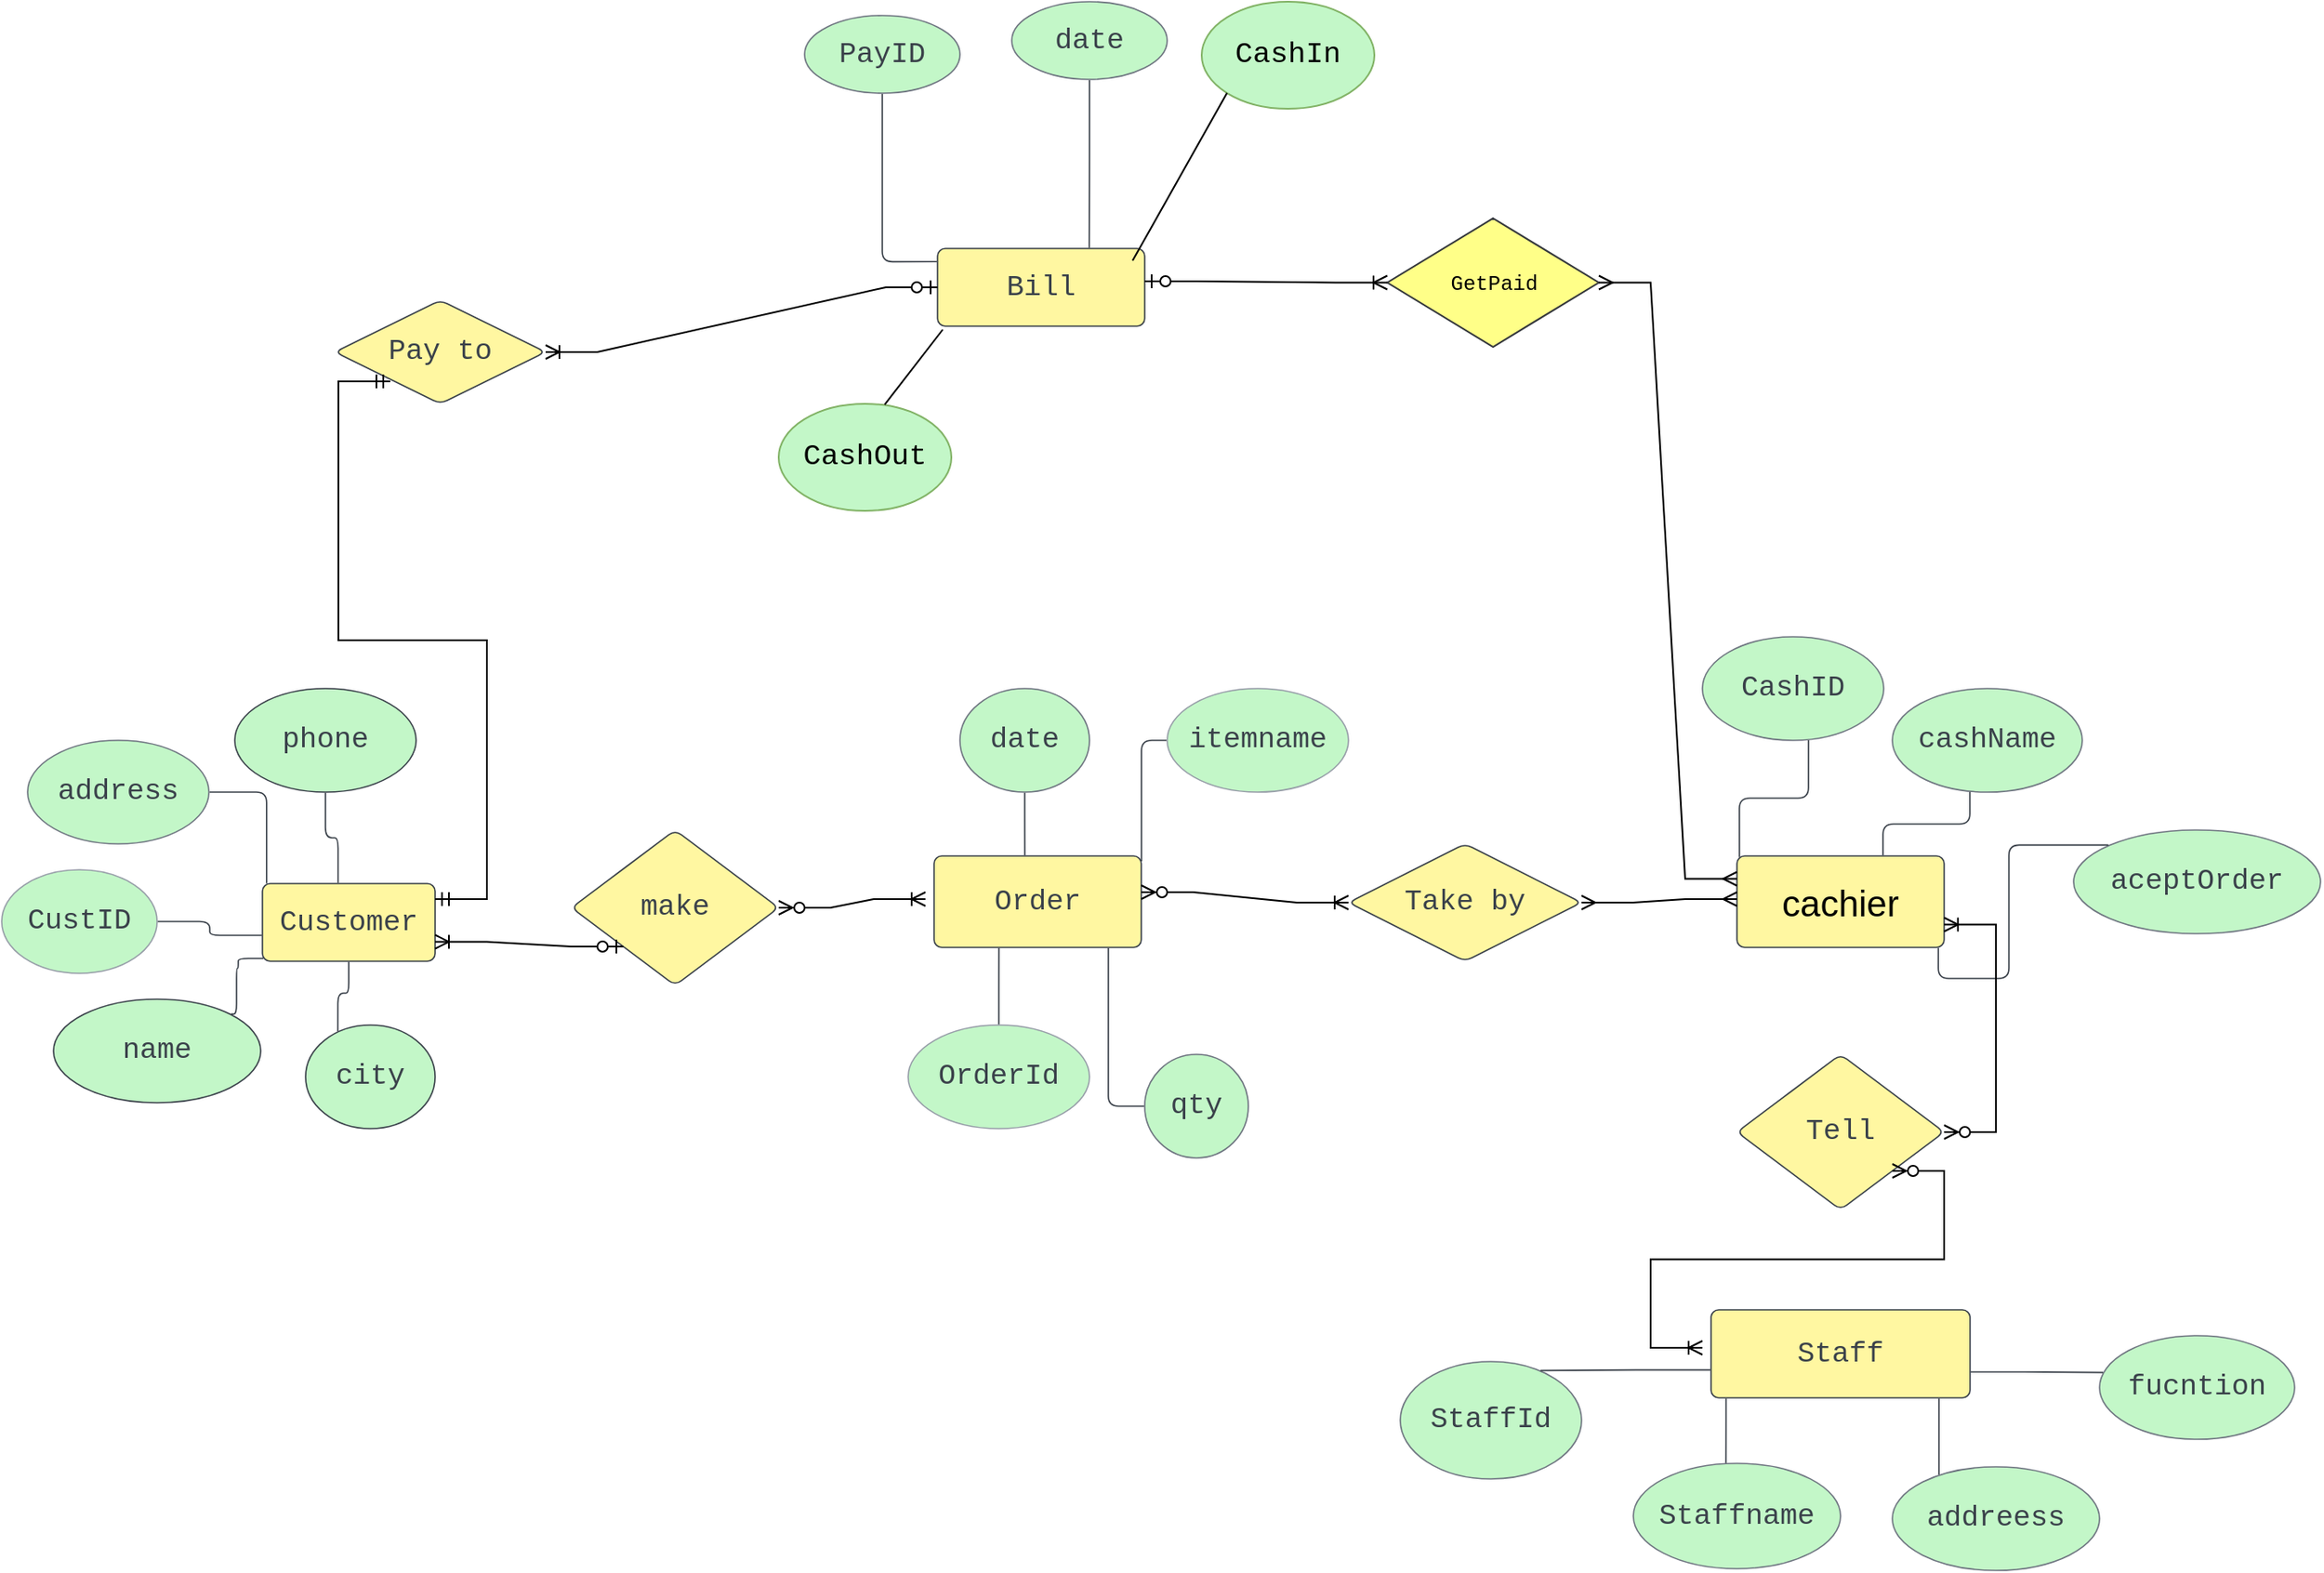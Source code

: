 <mxfile version="21.0.10" type="github">
  <diagram id="R2lEEEUBdFMjLlhIrx00" name="Page-1">
    <mxGraphModel dx="2276" dy="1791" grid="1" gridSize="10" guides="1" tooltips="1" connect="1" arrows="1" fold="1" page="1" pageScale="1" pageWidth="850" pageHeight="1100" math="0" shadow="0" extFonts="Permanent Marker^https://fonts.googleapis.com/css?family=Permanent+Marker">
      <root>
        <mxCell id="0" />
        <mxCell id="1" parent="0" />
        <mxCell id="xwGyqiBsa3P__e-ReU4B-61" value="" style="html=1;jettySize=18;whiteSpace=wrap;fontSize=13;strokeColor=#3a414a;strokeOpacity=100;strokeWidth=0.8;rounded=1;arcSize=12;edgeStyle=orthogonalEdgeStyle;startArrow=none;endArrow=none;exitX=0.5;exitY=1.008;exitPerimeter=0;entryX=0.732;entryY=-0.008;entryPerimeter=0;lucidId=eeUHVKAVvXch;" edge="1" parent="1" source="xwGyqiBsa3P__e-ReU4B-114" target="xwGyqiBsa3P__e-ReU4B-109">
          <mxGeometry width="100" height="100" relative="1" as="geometry">
            <Array as="points" />
          </mxGeometry>
        </mxCell>
        <mxCell id="xwGyqiBsa3P__e-ReU4B-63" value="name" style="html=1;overflow=block;blockSpacing=1;whiteSpace=wrap;ellipse;fontSize=16.7;fontFamily=Cousine;fontColor=#3a414a;spacing=3.8;strokeColor=#3a414a;strokeOpacity=100;fillOpacity=100;rounded=1;absoluteArcSize=1;arcSize=9;fillColor=#c3f7c8;strokeWidth=0.8;lucidId=LPOH_tGrGMsU;" vertex="1" parent="1">
          <mxGeometry x="-515" y="378" width="120" height="60" as="geometry" />
        </mxCell>
        <mxCell id="xwGyqiBsa3P__e-ReU4B-64" value="CustID" style="html=1;overflow=block;blockSpacing=1;whiteSpace=wrap;ellipse;fontSize=16.7;fontFamily=Cousine;fontColor=#3a414a;spacing=3.8;strokeColor=#979ea8;strokeOpacity=100;fillOpacity=100;rounded=1;absoluteArcSize=1;arcSize=9;fillColor=#c3f7c8;strokeWidth=0.8;lucidId=8POHH9~_UVQ9;" vertex="1" parent="1">
          <mxGeometry x="-545" y="303" width="90" height="60" as="geometry" />
        </mxCell>
        <mxCell id="xwGyqiBsa3P__e-ReU4B-65" value="address" style="html=1;overflow=block;blockSpacing=1;whiteSpace=wrap;ellipse;fontSize=16.7;fontFamily=Cousine;fontColor=#3a414a;spacing=3.8;strokeColor=#6f7681;strokeOpacity=100;fillOpacity=100;rounded=1;absoluteArcSize=1;arcSize=9;fillColor=#c3f7c8;strokeWidth=0.8;lucidId=sQOHMfVJUatZ;" vertex="1" parent="1">
          <mxGeometry x="-530" y="228" width="105" height="60" as="geometry" />
        </mxCell>
        <mxCell id="xwGyqiBsa3P__e-ReU4B-66" value="phone" style="html=1;overflow=block;blockSpacing=1;whiteSpace=wrap;ellipse;fontSize=16.7;fontFamily=Cousine;fontColor=#3a414a;spacing=3.8;strokeColor=#3a414a;strokeOpacity=100;fillOpacity=100;rounded=1;absoluteArcSize=1;arcSize=9;fillColor=#c3f7c8;strokeWidth=0.8;lucidId=pROH1JubrnOE;" vertex="1" parent="1">
          <mxGeometry x="-410" y="198" width="105" height="60" as="geometry" />
        </mxCell>
        <mxCell id="xwGyqiBsa3P__e-ReU4B-67" value="city" style="html=1;overflow=block;blockSpacing=1;whiteSpace=wrap;ellipse;fontSize=16.7;fontFamily=Cousine;fontColor=#3a414a;spacing=3.8;strokeColor=#3a414a;strokeOpacity=100;fillOpacity=100;rounded=1;absoluteArcSize=1;arcSize=9;fillColor=#c3f7c8;strokeWidth=0.8;lucidId=oSOHFitj4gpD;" vertex="1" parent="1">
          <mxGeometry x="-369" y="393" width="75" height="60" as="geometry" />
        </mxCell>
        <mxCell id="xwGyqiBsa3P__e-ReU4B-68" value="" style="html=1;jettySize=18;whiteSpace=wrap;fontSize=13;strokeColor=#3a414a;strokeOpacity=100;strokeWidth=0.8;rounded=1;arcSize=12;edgeStyle=orthogonalEdgeStyle;startArrow=none;endArrow=none;exitX=0.5;exitY=1.006;exitPerimeter=0;entryX=0.438;entryY=-0.008;entryPerimeter=0;lucidId=6TOH6t5iKAiM;" edge="1" parent="1" source="xwGyqiBsa3P__e-ReU4B-66" target="xwGyqiBsa3P__e-ReU4B-62">
          <mxGeometry width="100" height="100" relative="1" as="geometry">
            <Array as="points" />
          </mxGeometry>
        </mxCell>
        <mxCell id="xwGyqiBsa3P__e-ReU4B-69" value="" style="html=1;jettySize=18;whiteSpace=wrap;fontSize=13;strokeColor=#3a414a;strokeOpacity=100;strokeWidth=0.8;rounded=1;arcSize=12;edgeStyle=orthogonalEdgeStyle;startArrow=none;endArrow=none;exitX=1.004;exitY=0.5;exitPerimeter=0;entryX=0.024;entryY=-0.002;entryPerimeter=0;lucidId=lUOH3nIlO~~Z;" edge="1" parent="1" source="xwGyqiBsa3P__e-ReU4B-65" target="xwGyqiBsa3P__e-ReU4B-62">
          <mxGeometry width="100" height="100" relative="1" as="geometry">
            <Array as="points" />
          </mxGeometry>
        </mxCell>
        <mxCell id="xwGyqiBsa3P__e-ReU4B-70" value="" style="html=1;jettySize=18;whiteSpace=wrap;fontSize=13;strokeColor=#3a414a;strokeOpacity=100;strokeWidth=0.8;rounded=1;arcSize=12;edgeStyle=orthogonalEdgeStyle;startArrow=none;endArrow=none;exitX=1.004;exitY=0.5;exitPerimeter=0;entryX=-0.003;entryY=0.667;entryPerimeter=0;lucidId=xUOHKLBNViQ1;" edge="1" parent="1" source="xwGyqiBsa3P__e-ReU4B-64" target="xwGyqiBsa3P__e-ReU4B-62">
          <mxGeometry width="100" height="100" relative="1" as="geometry">
            <Array as="points" />
          </mxGeometry>
        </mxCell>
        <mxCell id="xwGyqiBsa3P__e-ReU4B-71" value="" style="html=1;jettySize=18;whiteSpace=wrap;fontSize=13;strokeColor=#3a414a;strokeOpacity=100;strokeWidth=0.8;rounded=1;arcSize=12;edgeStyle=orthogonalEdgeStyle;startArrow=none;endArrow=none;exitX=0.857;exitY=0.143;exitPerimeter=0;entryX=0.005;entryY=0.964;entryPerimeter=0;lucidId=KUOHvhjkZibR;" edge="1" parent="1" source="xwGyqiBsa3P__e-ReU4B-63" target="xwGyqiBsa3P__e-ReU4B-62">
          <mxGeometry width="100" height="100" relative="1" as="geometry">
            <Array as="points">
              <mxPoint x="-409" y="387" />
              <mxPoint x="-409" y="360" />
              <mxPoint x="-408" y="346" />
            </Array>
          </mxGeometry>
        </mxCell>
        <mxCell id="xwGyqiBsa3P__e-ReU4B-72" value="" style="html=1;jettySize=18;whiteSpace=wrap;fontSize=13;strokeColor=#3a414a;strokeOpacity=100;strokeWidth=0.8;rounded=1;arcSize=12;edgeStyle=orthogonalEdgeStyle;startArrow=none;endArrow=none;exitX=0.249;exitY=0.062;exitPerimeter=0;entryX=0.5;entryY=1.008;entryPerimeter=0;lucidId=SUOHapSBSo7-;" edge="1" parent="1" source="xwGyqiBsa3P__e-ReU4B-67" target="xwGyqiBsa3P__e-ReU4B-62">
          <mxGeometry width="100" height="100" relative="1" as="geometry">
            <Array as="points" />
          </mxGeometry>
        </mxCell>
        <mxCell id="xwGyqiBsa3P__e-ReU4B-73" value="make" style="html=1;overflow=block;blockSpacing=1;whiteSpace=wrap;rhombus;fontSize=16.7;fontFamily=Cousine;fontColor=#3a414a;spacing=3.8;strokeColor=#3a414a;strokeOpacity=100;fillOpacity=100;rounded=1;absoluteArcSize=1;arcSize=9;fillColor=#fff7a1;strokeWidth=0.8;lucidId=OWOH4vt7Eyao;" vertex="1" parent="1">
          <mxGeometry x="-215" y="280" width="120" height="90" as="geometry" />
        </mxCell>
        <mxCell id="xwGyqiBsa3P__e-ReU4B-75" value="Order" style="html=1;overflow=block;blockSpacing=1;whiteSpace=wrap;fontSize=16.7;fontFamily=Cousine;fontColor=#3a414a;spacing=9;strokeColor=#3a414a;strokeOpacity=100;fillOpacity=100;rounded=1;absoluteArcSize=1;arcSize=9;fillColor=#fff7a1;strokeWidth=0.8;lucidId=2XOHCRKvY~rn;" vertex="1" parent="1">
          <mxGeometry x="-5" y="295" width="120" height="53" as="geometry" />
        </mxCell>
        <mxCell id="xwGyqiBsa3P__e-ReU4B-77" value="date" style="html=1;overflow=block;blockSpacing=1;whiteSpace=wrap;ellipse;fontSize=16.7;fontFamily=Cousine;fontColor=#3a414a;spacing=3.8;strokeColor=#6f7681;strokeOpacity=100;fillOpacity=100;rounded=1;absoluteArcSize=1;arcSize=9;fillColor=#C3F7C8;strokeWidth=0.8;lucidId=t3OHWbO7njnT;" vertex="1" parent="1">
          <mxGeometry x="10" y="198" width="75" height="60" as="geometry" />
        </mxCell>
        <mxCell id="xwGyqiBsa3P__e-ReU4B-78" value="itemname" style="html=1;overflow=block;blockSpacing=1;whiteSpace=wrap;ellipse;fontSize=16.7;fontFamily=Cousine;fontColor=#3a414a;spacing=3.8;strokeColor=#979ea8;strokeOpacity=100;fillOpacity=100;rounded=1;absoluteArcSize=1;arcSize=9;fillColor=#c3f7c8;strokeWidth=0.8;lucidId=A3OH_NKoXDpe;" vertex="1" parent="1">
          <mxGeometry x="130" y="198" width="105" height="60" as="geometry" />
        </mxCell>
        <mxCell id="xwGyqiBsa3P__e-ReU4B-79" value="OrderId" style="html=1;overflow=block;blockSpacing=1;whiteSpace=wrap;ellipse;fontSize=16.7;fontFamily=Cousine;fontColor=#3a414a;spacing=3.8;strokeColor=#979ea8;strokeOpacity=100;fillOpacity=100;rounded=1;absoluteArcSize=1;arcSize=9;fillColor=#c3f7c8;strokeWidth=0.8;lucidId=E3OHSsGkuU5q;" vertex="1" parent="1">
          <mxGeometry x="-20" y="393" width="105" height="60" as="geometry" />
        </mxCell>
        <mxCell id="xwGyqiBsa3P__e-ReU4B-80" value="qty" style="html=1;overflow=block;blockSpacing=1;whiteSpace=wrap;ellipse;fontSize=16.7;fontFamily=Cousine;fontColor=#3a414a;spacing=3.8;strokeColor=#6f7681;strokeOpacity=100;fillOpacity=100;rounded=1;absoluteArcSize=1;arcSize=9;fillColor=#c3f7c8;strokeWidth=0.8;lucidId=N3OHX4.VS685;" vertex="1" parent="1">
          <mxGeometry x="117" y="410" width="60" height="60" as="geometry" />
        </mxCell>
        <mxCell id="xwGyqiBsa3P__e-ReU4B-81" value="" style="html=1;jettySize=18;whiteSpace=wrap;fontSize=13;strokeColor=#3a414a;strokeOpacity=100;strokeWidth=0.8;rounded=1;arcSize=12;edgeStyle=orthogonalEdgeStyle;startArrow=none;endArrow=none;exitX=-0.004;exitY=0.5;exitPerimeter=0;entryX=1.001;entryY=0.059;entryPerimeter=0;lucidId=S5OHZKvPSN4U;" edge="1" parent="1" source="xwGyqiBsa3P__e-ReU4B-78" target="xwGyqiBsa3P__e-ReU4B-75">
          <mxGeometry width="100" height="100" relative="1" as="geometry">
            <Array as="points">
              <mxPoint x="115" y="228" />
            </Array>
          </mxGeometry>
        </mxCell>
        <mxCell id="xwGyqiBsa3P__e-ReU4B-82" value="" style="html=1;jettySize=18;whiteSpace=wrap;fontSize=13;strokeColor=#3a414a;strokeOpacity=100;strokeWidth=0.8;rounded=1;arcSize=12;edgeStyle=orthogonalEdgeStyle;startArrow=none;endArrow=none;exitX=-0.006;exitY=0.5;exitPerimeter=0;entryX=0.841;entryY=1.007;entryPerimeter=0;lucidId=d8OHzYRf7jSw;" edge="1" parent="1" source="xwGyqiBsa3P__e-ReU4B-80" target="xwGyqiBsa3P__e-ReU4B-75">
          <mxGeometry width="100" height="100" relative="1" as="geometry">
            <Array as="points" />
          </mxGeometry>
        </mxCell>
        <mxCell id="xwGyqiBsa3P__e-ReU4B-83" value="" style="html=1;jettySize=18;whiteSpace=wrap;fontSize=13;strokeColor=#3a414a;strokeOpacity=100;strokeWidth=0.8;rounded=1;arcSize=12;edgeStyle=orthogonalEdgeStyle;startArrow=none;endArrow=none;exitX=0.5;exitY=-0.006;exitPerimeter=0;entryX=0.313;entryY=1.007;entryPerimeter=0;lucidId=p8OHlKa2xzPo;" edge="1" parent="1" source="xwGyqiBsa3P__e-ReU4B-79" target="xwGyqiBsa3P__e-ReU4B-75">
          <mxGeometry width="100" height="100" relative="1" as="geometry">
            <Array as="points" />
          </mxGeometry>
        </mxCell>
        <mxCell id="xwGyqiBsa3P__e-ReU4B-84" value="" style="html=1;jettySize=18;whiteSpace=wrap;fontSize=13;strokeColor=#3a414a;strokeOpacity=100;strokeWidth=0.8;rounded=1;arcSize=12;edgeStyle=orthogonalEdgeStyle;startArrow=none;endArrow=none;exitX=0.5;exitY=1.006;exitPerimeter=0;entryX=0.438;entryY=-0.007;entryPerimeter=0;lucidId=u8OHPPNrxvWm;" edge="1" parent="1" source="xwGyqiBsa3P__e-ReU4B-77" target="xwGyqiBsa3P__e-ReU4B-75">
          <mxGeometry width="100" height="100" relative="1" as="geometry">
            <Array as="points" />
          </mxGeometry>
        </mxCell>
        <mxCell id="xwGyqiBsa3P__e-ReU4B-85" value="cachier " style="html=1;overflow=block;blockSpacing=1;whiteSpace=wrap;fontSize=21;fontColor=default;spacing=9;strokeColor=#3a414a;strokeOpacity=100;fillOpacity=100;rounded=1;absoluteArcSize=1;arcSize=9;fillColor=#fff7a1;strokeWidth=0.8;lucidId=rbQH13wUtEh0;" vertex="1" parent="1">
          <mxGeometry x="460" y="295" width="120" height="53" as="geometry" />
        </mxCell>
        <mxCell id="xwGyqiBsa3P__e-ReU4B-86" value="Take by" style="html=1;overflow=block;blockSpacing=1;whiteSpace=wrap;rhombus;fontSize=16.7;fontFamily=Cousine;fontColor=#3a414a;spacing=3.8;strokeColor=#3a414a;strokeOpacity=100;fillOpacity=100;rounded=1;absoluteArcSize=1;arcSize=9;fillColor=#fff7a1;strokeWidth=0.8;lucidId=ldQHIkmiFF54;" vertex="1" parent="1">
          <mxGeometry x="235" y="288" width="135" height="68" as="geometry" />
        </mxCell>
        <mxCell id="xwGyqiBsa3P__e-ReU4B-89" value="CashID" style="html=1;overflow=block;blockSpacing=1;whiteSpace=wrap;ellipse;fontSize=16.7;fontFamily=Cousine;fontColor=#3a414a;spacing=3.8;strokeColor=#6f7681;strokeOpacity=100;fillOpacity=100;rounded=1;absoluteArcSize=1;arcSize=9;fillColor=#c3f7c8;strokeWidth=0.8;lucidId=wgQHvv.o6Pl2;" vertex="1" parent="1">
          <mxGeometry x="440" y="168" width="105" height="60" as="geometry" />
        </mxCell>
        <mxCell id="xwGyqiBsa3P__e-ReU4B-90" value="cashName" style="html=1;overflow=block;blockSpacing=1;whiteSpace=wrap;ellipse;fontSize=16.7;fontFamily=Cousine;fontColor=#3a414a;spacing=3.8;strokeColor=#6f7681;strokeOpacity=100;fillOpacity=100;rounded=1;absoluteArcSize=1;arcSize=9;fillColor=#c3f7c8;strokeWidth=0.8;lucidId=NgQHiY7wsgvM;" vertex="1" parent="1">
          <mxGeometry x="550" y="198" width="110" height="60" as="geometry" />
        </mxCell>
        <mxCell id="xwGyqiBsa3P__e-ReU4B-91" value="" style="html=1;jettySize=18;whiteSpace=wrap;fontSize=13;strokeColor=#3a414a;strokeOpacity=100;strokeWidth=0.8;rounded=1;arcSize=12;edgeStyle=orthogonalEdgeStyle;startArrow=none;endArrow=none;exitX=0.408;exitY=0.997;exitPerimeter=0;entryX=0.705;entryY=-0.007;entryPerimeter=0;lucidId=RUTHjm87CeAM;" edge="1" parent="1" source="xwGyqiBsa3P__e-ReU4B-90" target="xwGyqiBsa3P__e-ReU4B-85">
          <mxGeometry width="100" height="100" relative="1" as="geometry">
            <Array as="points" />
          </mxGeometry>
        </mxCell>
        <mxCell id="xwGyqiBsa3P__e-ReU4B-92" value="" style="html=1;jettySize=18;whiteSpace=wrap;fontSize=13;strokeColor=#3a414a;strokeOpacity=100;strokeWidth=0.8;rounded=1;arcSize=12;edgeStyle=orthogonalEdgeStyle;startArrow=none;endArrow=none;exitX=0.012;exitY=0.014;exitPerimeter=0;entryX=0.585;entryY=0.998;entryPerimeter=0;lucidId=MWTHa2.moJ15;" edge="1" parent="1" source="xwGyqiBsa3P__e-ReU4B-85" target="xwGyqiBsa3P__e-ReU4B-89">
          <mxGeometry width="100" height="100" relative="1" as="geometry">
            <Array as="points" />
          </mxGeometry>
        </mxCell>
        <mxCell id="xwGyqiBsa3P__e-ReU4B-93" value="aceptOrder" style="html=1;overflow=block;blockSpacing=1;whiteSpace=wrap;ellipse;fontSize=16.7;fontFamily=Cousine;fontColor=#3a414a;spacing=3.8;strokeColor=#6f7681;strokeOpacity=100;fillOpacity=100;rounded=1;absoluteArcSize=1;arcSize=9;fillColor=#c3f7c8;strokeWidth=0.8;lucidId=QXTHaerB_sA0;" vertex="1" parent="1">
          <mxGeometry x="655" y="280" width="143" height="60" as="geometry" />
        </mxCell>
        <mxCell id="xwGyqiBsa3P__e-ReU4B-94" value="" style="html=1;jettySize=18;whiteSpace=wrap;fontSize=13;strokeColor=#3a414a;strokeOpacity=100;strokeWidth=0.8;rounded=1;arcSize=12;edgeStyle=orthogonalEdgeStyle;startArrow=none;endArrow=none;exitX=0.972;exitY=1.005;exitPerimeter=0;entryX=0.141;entryY=0.145;entryPerimeter=0;lucidId=jZTHaGPeHq1S;" edge="1" parent="1" source="xwGyqiBsa3P__e-ReU4B-85" target="xwGyqiBsa3P__e-ReU4B-93">
          <mxGeometry width="100" height="100" relative="1" as="geometry">
            <Array as="points" />
          </mxGeometry>
        </mxCell>
        <mxCell id="xwGyqiBsa3P__e-ReU4B-95" value="Staff" style="html=1;overflow=block;blockSpacing=1;whiteSpace=wrap;fontSize=16.7;fontFamily=Cousine;fontColor=#3a414a;spacing=9;strokeColor=#3a414a;strokeOpacity=100;fillOpacity=100;rounded=1;absoluteArcSize=1;arcSize=9;fillColor=#fff7a1;strokeWidth=0.8;lucidId=8ZTHRaIuEVUc;" vertex="1" parent="1">
          <mxGeometry x="445" y="558" width="150" height="51" as="geometry" />
        </mxCell>
        <mxCell id="xwGyqiBsa3P__e-ReU4B-96" value="Tell" style="html=1;overflow=block;blockSpacing=1;whiteSpace=wrap;rhombus;fontSize=16.7;fontFamily=Cousine;fontColor=#3a414a;spacing=3.8;strokeColor=#3a414a;strokeOpacity=100;fillOpacity=100;rounded=1;absoluteArcSize=1;arcSize=9;fillColor=#fff7a1;strokeWidth=0.8;lucidId=N3TH96UT-R42;" vertex="1" parent="1">
          <mxGeometry x="460" y="410" width="120" height="90" as="geometry" />
        </mxCell>
        <mxCell id="xwGyqiBsa3P__e-ReU4B-99" value="StaffId" style="html=1;overflow=block;blockSpacing=1;whiteSpace=wrap;ellipse;fontSize=16.7;fontFamily=Cousine;fontColor=#3a414a;spacing=3.8;strokeColor=#6f7681;strokeOpacity=100;fillOpacity=100;rounded=1;absoluteArcSize=1;arcSize=9;fillColor=#c3f7c8;strokeWidth=0.8;lucidId=q9THXQ8DX.yu;" vertex="1" parent="1">
          <mxGeometry x="265" y="588" width="105" height="68" as="geometry" />
        </mxCell>
        <mxCell id="xwGyqiBsa3P__e-ReU4B-100" value="Staffname" style="html=1;overflow=block;blockSpacing=1;whiteSpace=wrap;ellipse;fontSize=16.7;fontFamily=Cousine;fontColor=#3a414a;spacing=3.8;strokeColor=#6f7681;strokeOpacity=100;fillOpacity=100;rounded=1;absoluteArcSize=1;arcSize=9;fillColor=#c3f7c8;strokeWidth=0.8;lucidId=H9THobIDtsZg;" vertex="1" parent="1">
          <mxGeometry x="400" y="647" width="120" height="61" as="geometry" />
        </mxCell>
        <mxCell id="xwGyqiBsa3P__e-ReU4B-101" value="addreess" style="html=1;overflow=block;blockSpacing=1;whiteSpace=wrap;ellipse;fontSize=16.7;fontFamily=Cousine;fontColor=#3a414a;spacing=3.8;strokeColor=#6f7681;strokeOpacity=100;fillOpacity=100;rounded=1;absoluteArcSize=1;arcSize=9;fillColor=#c3f7c8;strokeWidth=0.8;lucidId=.9THeuPndlww;" vertex="1" parent="1">
          <mxGeometry x="550" y="649" width="120" height="60" as="geometry" />
        </mxCell>
        <mxCell id="xwGyqiBsa3P__e-ReU4B-102" value="fucntion" style="html=1;overflow=block;blockSpacing=1;whiteSpace=wrap;ellipse;fontSize=16.7;fontFamily=Cousine;fontColor=#3a414a;spacing=3.8;strokeColor=#6f7681;strokeOpacity=100;fillOpacity=100;rounded=1;absoluteArcSize=1;arcSize=9;fillColor=#c3f7c8;strokeWidth=0.8;lucidId=A-TH3dZwqAjb;" vertex="1" parent="1">
          <mxGeometry x="670" y="573" width="113" height="60" as="geometry" />
        </mxCell>
        <mxCell id="xwGyqiBsa3P__e-ReU4B-103" value="" style="html=1;jettySize=18;whiteSpace=wrap;fontSize=13;strokeColor=#3a414a;strokeOpacity=100;strokeWidth=0.8;rounded=1;arcSize=12;edgeStyle=orthogonalEdgeStyle;startArrow=none;endArrow=none;exitX=-0.002;exitY=0.683;exitPerimeter=0;entryX=0.773;entryY=0.076;entryPerimeter=0;lucidId=c_TH-wb~7Exo;" edge="1" parent="1" source="xwGyqiBsa3P__e-ReU4B-95" target="xwGyqiBsa3P__e-ReU4B-99">
          <mxGeometry width="100" height="100" relative="1" as="geometry">
            <Array as="points" />
          </mxGeometry>
        </mxCell>
        <mxCell id="xwGyqiBsa3P__e-ReU4B-104" value="" style="html=1;jettySize=18;whiteSpace=wrap;fontSize=13;strokeColor=#3a414a;strokeOpacity=100;strokeWidth=0.8;rounded=1;arcSize=12;edgeStyle=orthogonalEdgeStyle;startArrow=none;endArrow=none;exitX=0.058;exitY=1.007;exitPerimeter=0;entryX=0.447;entryY=-0.003;entryPerimeter=0;lucidId=j_THAaqYZQ7q;" edge="1" parent="1" source="xwGyqiBsa3P__e-ReU4B-95" target="xwGyqiBsa3P__e-ReU4B-100">
          <mxGeometry width="100" height="100" relative="1" as="geometry">
            <Array as="points" />
          </mxGeometry>
        </mxCell>
        <mxCell id="xwGyqiBsa3P__e-ReU4B-105" value="" style="html=1;jettySize=18;whiteSpace=wrap;fontSize=13;strokeColor=#3a414a;strokeOpacity=100;strokeWidth=0.8;rounded=1;arcSize=12;edgeStyle=orthogonalEdgeStyle;startArrow=none;endArrow=none;exitX=0.88;exitY=1.007;exitPerimeter=0;entryX=0.225;entryY=0.076;entryPerimeter=0;lucidId=t_THI0R_UoST;" edge="1" parent="1" source="xwGyqiBsa3P__e-ReU4B-95" target="xwGyqiBsa3P__e-ReU4B-101">
          <mxGeometry width="100" height="100" relative="1" as="geometry">
            <Array as="points" />
          </mxGeometry>
        </mxCell>
        <mxCell id="xwGyqiBsa3P__e-ReU4B-106" value="" style="html=1;jettySize=18;whiteSpace=wrap;fontSize=13;strokeColor=#3a414a;strokeOpacity=100;strokeWidth=0.8;rounded=1;arcSize=12;edgeStyle=orthogonalEdgeStyle;startArrow=none;endArrow=none;exitX=1.002;exitY=0.706;exitPerimeter=0;entryX=0.018;entryY=0.355;entryPerimeter=0;lucidId=x_THcseSCW~Q;" edge="1" parent="1" source="xwGyqiBsa3P__e-ReU4B-95" target="xwGyqiBsa3P__e-ReU4B-102">
          <mxGeometry width="100" height="100" relative="1" as="geometry">
            <Array as="points" />
          </mxGeometry>
        </mxCell>
        <mxCell id="xwGyqiBsa3P__e-ReU4B-109" value="Bill" style="html=1;overflow=block;blockSpacing=1;whiteSpace=wrap;fontSize=16.7;fontFamily=Cousine;fontColor=#3a414a;spacing=9;strokeColor=#3a414a;strokeOpacity=100;fillOpacity=100;rounded=1;absoluteArcSize=1;arcSize=9;fillColor=#fff7a1;strokeWidth=0.8;lucidId=V~TH8eFYNi4z;" vertex="1" parent="1">
          <mxGeometry x="-3" y="-57" width="120" height="45" as="geometry" />
        </mxCell>
        <mxCell id="xwGyqiBsa3P__e-ReU4B-110" value="Pay to" style="html=1;overflow=block;blockSpacing=1;whiteSpace=wrap;rhombus;fontSize=16.7;fontFamily=Cousine;fontColor=#3a414a;spacing=3.8;strokeColor=#3a414a;strokeOpacity=100;fillOpacity=100;rounded=1;absoluteArcSize=1;arcSize=9;fillColor=#fff7a1;strokeWidth=0.8;lucidId=jcUHxZCGKuqz;" vertex="1" parent="1">
          <mxGeometry x="-352" y="-27" width="122" height="60" as="geometry" />
        </mxCell>
        <mxCell id="xwGyqiBsa3P__e-ReU4B-112" value="PayID" style="html=1;overflow=block;blockSpacing=1;whiteSpace=wrap;ellipse;fontSize=16.7;fontFamily=Cousine;fontColor=#3a414a;spacing=3.8;strokeColor=#6f7681;strokeOpacity=100;fillOpacity=100;rounded=1;absoluteArcSize=1;arcSize=9;fillColor=#c3f7c8;strokeWidth=0.8;lucidId=rdUHNZP1KzWL;" vertex="1" parent="1">
          <mxGeometry x="-80" y="-192" width="90" height="45" as="geometry" />
        </mxCell>
        <mxCell id="xwGyqiBsa3P__e-ReU4B-113" value="" style="html=1;jettySize=18;whiteSpace=wrap;fontSize=13;strokeColor=#3a414a;strokeOpacity=100;strokeWidth=0.8;rounded=1;arcSize=12;edgeStyle=orthogonalEdgeStyle;startArrow=none;endArrow=none;exitX=0.5;exitY=1.008;exitPerimeter=0;entryX=-0.003;entryY=0.17;entryPerimeter=0;lucidId=UdUHol_uEu6m;" edge="1" parent="1" source="xwGyqiBsa3P__e-ReU4B-112" target="xwGyqiBsa3P__e-ReU4B-109">
          <mxGeometry width="100" height="100" relative="1" as="geometry">
            <Array as="points" />
          </mxGeometry>
        </mxCell>
        <mxCell id="xwGyqiBsa3P__e-ReU4B-114" value="date" style="html=1;overflow=block;blockSpacing=1;whiteSpace=wrap;ellipse;fontSize=16.7;fontFamily=Cousine;fontColor=#3a414a;spacing=3.8;strokeColor=#6f7681;strokeOpacity=100;fillOpacity=100;rounded=1;absoluteArcSize=1;arcSize=9;fillColor=#c3f7c8;strokeWidth=0.8;lucidId=0dUHvmmssHNE;" vertex="1" parent="1">
          <mxGeometry x="40" y="-200" width="90" height="45" as="geometry" />
        </mxCell>
        <mxCell id="xwGyqiBsa3P__e-ReU4B-115" value="CashIn" style="ellipse;whiteSpace=wrap;html=1;fillColor=#C3F7C8;strokeColor=#82b366;fontFamily=Courier New;fontSize=17;" vertex="1" parent="1">
          <mxGeometry x="150" y="-200" width="100" height="62" as="geometry" />
        </mxCell>
        <mxCell id="xwGyqiBsa3P__e-ReU4B-116" value="" style="endArrow=none;html=1;rounded=0;entryX=0;entryY=1;entryDx=0;entryDy=0;" edge="1" parent="1" target="xwGyqiBsa3P__e-ReU4B-115">
          <mxGeometry width="50" height="50" relative="1" as="geometry">
            <mxPoint x="110" y="-50" as="sourcePoint" />
            <mxPoint x="160" y="-100" as="targetPoint" />
          </mxGeometry>
        </mxCell>
        <mxCell id="xwGyqiBsa3P__e-ReU4B-117" value="&lt;font face=&quot;Courier New&quot;&gt;GetPaid&lt;/font&gt;" style="rhombus;whiteSpace=wrap;html=1;fillColor=#ffff88;strokeColor=#36393d;" vertex="1" parent="1">
          <mxGeometry x="257.5" y="-74.5" width="122.5" height="74.5" as="geometry" />
        </mxCell>
        <mxCell id="xwGyqiBsa3P__e-ReU4B-119" value="CashOut" style="ellipse;whiteSpace=wrap;html=1;fillColor=#C3F7C8;strokeColor=#82b366;fontFamily=Courier New;fontSize=17;" vertex="1" parent="1">
          <mxGeometry x="-95" y="33" width="100" height="62" as="geometry" />
        </mxCell>
        <mxCell id="xwGyqiBsa3P__e-ReU4B-120" value="" style="endArrow=none;html=1;rounded=0;exitX=0.614;exitY=0.007;exitDx=0;exitDy=0;exitPerimeter=0;" edge="1" parent="1" source="xwGyqiBsa3P__e-ReU4B-119">
          <mxGeometry width="50" height="50" relative="1" as="geometry">
            <mxPoint x="-50" y="40" as="sourcePoint" />
            <mxPoint y="-10" as="targetPoint" />
          </mxGeometry>
        </mxCell>
        <mxCell id="xwGyqiBsa3P__e-ReU4B-62" value="Customer" style="html=1;overflow=block;blockSpacing=1;whiteSpace=wrap;fontSize=16.7;fontFamily=Cousine;fontColor=#3a414a;spacing=9;strokeColor=#3a414a;strokeOpacity=100;fillOpacity=100;rounded=1;absoluteArcSize=1;arcSize=9;fillColor=#fff7a1;strokeWidth=0.8;lucidId=XOOHbNm-dTIQ;" vertex="1" parent="1">
          <mxGeometry x="-394" y="311" width="100" height="45" as="geometry" />
        </mxCell>
        <mxCell id="xwGyqiBsa3P__e-ReU4B-129" value="" style="edgeStyle=entityRelationEdgeStyle;fontSize=12;html=1;endArrow=ERmandOne;startArrow=ERmandOne;rounded=0;" edge="1" parent="1">
          <mxGeometry width="100" height="100" relative="1" as="geometry">
            <mxPoint x="-294" y="320" as="sourcePoint" />
            <mxPoint x="-320" y="20" as="targetPoint" />
          </mxGeometry>
        </mxCell>
        <mxCell id="xwGyqiBsa3P__e-ReU4B-132" value="" style="edgeStyle=entityRelationEdgeStyle;fontSize=12;html=1;endArrow=ERoneToMany;startArrow=ERzeroToOne;rounded=0;exitX=0;exitY=0.5;exitDx=0;exitDy=0;entryX=1;entryY=0.5;entryDx=0;entryDy=0;" edge="1" parent="1" source="xwGyqiBsa3P__e-ReU4B-109" target="xwGyqiBsa3P__e-ReU4B-110">
          <mxGeometry width="100" height="100" relative="1" as="geometry">
            <mxPoint x="-190" y="10" as="sourcePoint" />
            <mxPoint x="-90" y="-90" as="targetPoint" />
          </mxGeometry>
        </mxCell>
        <mxCell id="xwGyqiBsa3P__e-ReU4B-133" value="" style="edgeStyle=entityRelationEdgeStyle;fontSize=12;html=1;endArrow=ERoneToMany;startArrow=ERzeroToOne;rounded=0;exitX=0;exitY=0.5;exitDx=0;exitDy=0;entryX=0;entryY=0.5;entryDx=0;entryDy=0;" edge="1" parent="1" target="xwGyqiBsa3P__e-ReU4B-117">
          <mxGeometry width="100" height="100" relative="1" as="geometry">
            <mxPoint x="117" y="-38" as="sourcePoint" />
            <mxPoint x="-110" as="targetPoint" />
          </mxGeometry>
        </mxCell>
        <mxCell id="xwGyqiBsa3P__e-ReU4B-137" value="" style="edgeStyle=entityRelationEdgeStyle;fontSize=12;html=1;endArrow=ERoneToMany;startArrow=ERzeroToOne;rounded=0;exitX=0;exitY=1;exitDx=0;exitDy=0;entryX=1;entryY=0.75;entryDx=0;entryDy=0;" edge="1" parent="1" source="xwGyqiBsa3P__e-ReU4B-73" target="xwGyqiBsa3P__e-ReU4B-62">
          <mxGeometry width="100" height="100" relative="1" as="geometry">
            <mxPoint x="-215" y="393" as="sourcePoint" />
            <mxPoint x="-216.882" y="550" as="targetPoint" />
          </mxGeometry>
        </mxCell>
        <mxCell id="xwGyqiBsa3P__e-ReU4B-140" value="" style="edgeStyle=entityRelationEdgeStyle;fontSize=12;html=1;endArrow=ERoneToMany;startArrow=ERzeroToMany;rounded=0;exitX=1;exitY=0.5;exitDx=0;exitDy=0;" edge="1" parent="1" source="xwGyqiBsa3P__e-ReU4B-73">
          <mxGeometry width="100" height="100" relative="1" as="geometry">
            <mxPoint x="-100" y="420" as="sourcePoint" />
            <mxPoint x="-10" y="320" as="targetPoint" />
          </mxGeometry>
        </mxCell>
        <mxCell id="xwGyqiBsa3P__e-ReU4B-142" value="" style="edgeStyle=entityRelationEdgeStyle;fontSize=12;html=1;endArrow=ERoneToMany;startArrow=ERzeroToMany;rounded=0;exitX=1;exitY=0.5;exitDx=0;exitDy=0;entryX=0;entryY=0.5;entryDx=0;entryDy=0;" edge="1" parent="1" target="xwGyqiBsa3P__e-ReU4B-86">
          <mxGeometry width="100" height="100" relative="1" as="geometry">
            <mxPoint x="115" y="316" as="sourcePoint" />
            <mxPoint x="200" y="311" as="targetPoint" />
          </mxGeometry>
        </mxCell>
        <mxCell id="xwGyqiBsa3P__e-ReU4B-144" value="" style="edgeStyle=entityRelationEdgeStyle;fontSize=12;html=1;endArrow=ERmany;startArrow=ERmany;rounded=0;exitX=1;exitY=0.5;exitDx=0;exitDy=0;" edge="1" parent="1" source="xwGyqiBsa3P__e-ReU4B-86">
          <mxGeometry width="100" height="100" relative="1" as="geometry">
            <mxPoint x="360" y="420" as="sourcePoint" />
            <mxPoint x="460" y="320" as="targetPoint" />
          </mxGeometry>
        </mxCell>
        <mxCell id="xwGyqiBsa3P__e-ReU4B-147" value="" style="edgeStyle=entityRelationEdgeStyle;fontSize=12;html=1;endArrow=ERoneToMany;startArrow=ERzeroToMany;rounded=0;entryX=1;entryY=0.75;entryDx=0;entryDy=0;" edge="1" parent="1" source="xwGyqiBsa3P__e-ReU4B-96" target="xwGyqiBsa3P__e-ReU4B-85">
          <mxGeometry width="100" height="100" relative="1" as="geometry">
            <mxPoint x="400" y="460" as="sourcePoint" />
            <mxPoint x="520" y="340" as="targetPoint" />
          </mxGeometry>
        </mxCell>
        <mxCell id="xwGyqiBsa3P__e-ReU4B-149" value="" style="edgeStyle=entityRelationEdgeStyle;fontSize=12;html=1;endArrow=ERoneToMany;startArrow=ERzeroToMany;rounded=0;exitX=1;exitY=1;exitDx=0;exitDy=0;" edge="1" parent="1" source="xwGyqiBsa3P__e-ReU4B-96">
          <mxGeometry width="100" height="100" relative="1" as="geometry">
            <mxPoint x="390" y="490" as="sourcePoint" />
            <mxPoint x="440" y="580" as="targetPoint" />
          </mxGeometry>
        </mxCell>
        <mxCell id="xwGyqiBsa3P__e-ReU4B-151" value="" style="edgeStyle=entityRelationEdgeStyle;fontSize=12;html=1;endArrow=ERmany;startArrow=ERmany;rounded=0;exitX=0;exitY=0.25;exitDx=0;exitDy=0;" edge="1" parent="1" source="xwGyqiBsa3P__e-ReU4B-85" target="xwGyqiBsa3P__e-ReU4B-117">
          <mxGeometry width="100" height="100" relative="1" as="geometry">
            <mxPoint x="510" y="290" as="sourcePoint" />
            <mxPoint x="460" y="140" as="targetPoint" />
          </mxGeometry>
        </mxCell>
      </root>
    </mxGraphModel>
  </diagram>
</mxfile>
